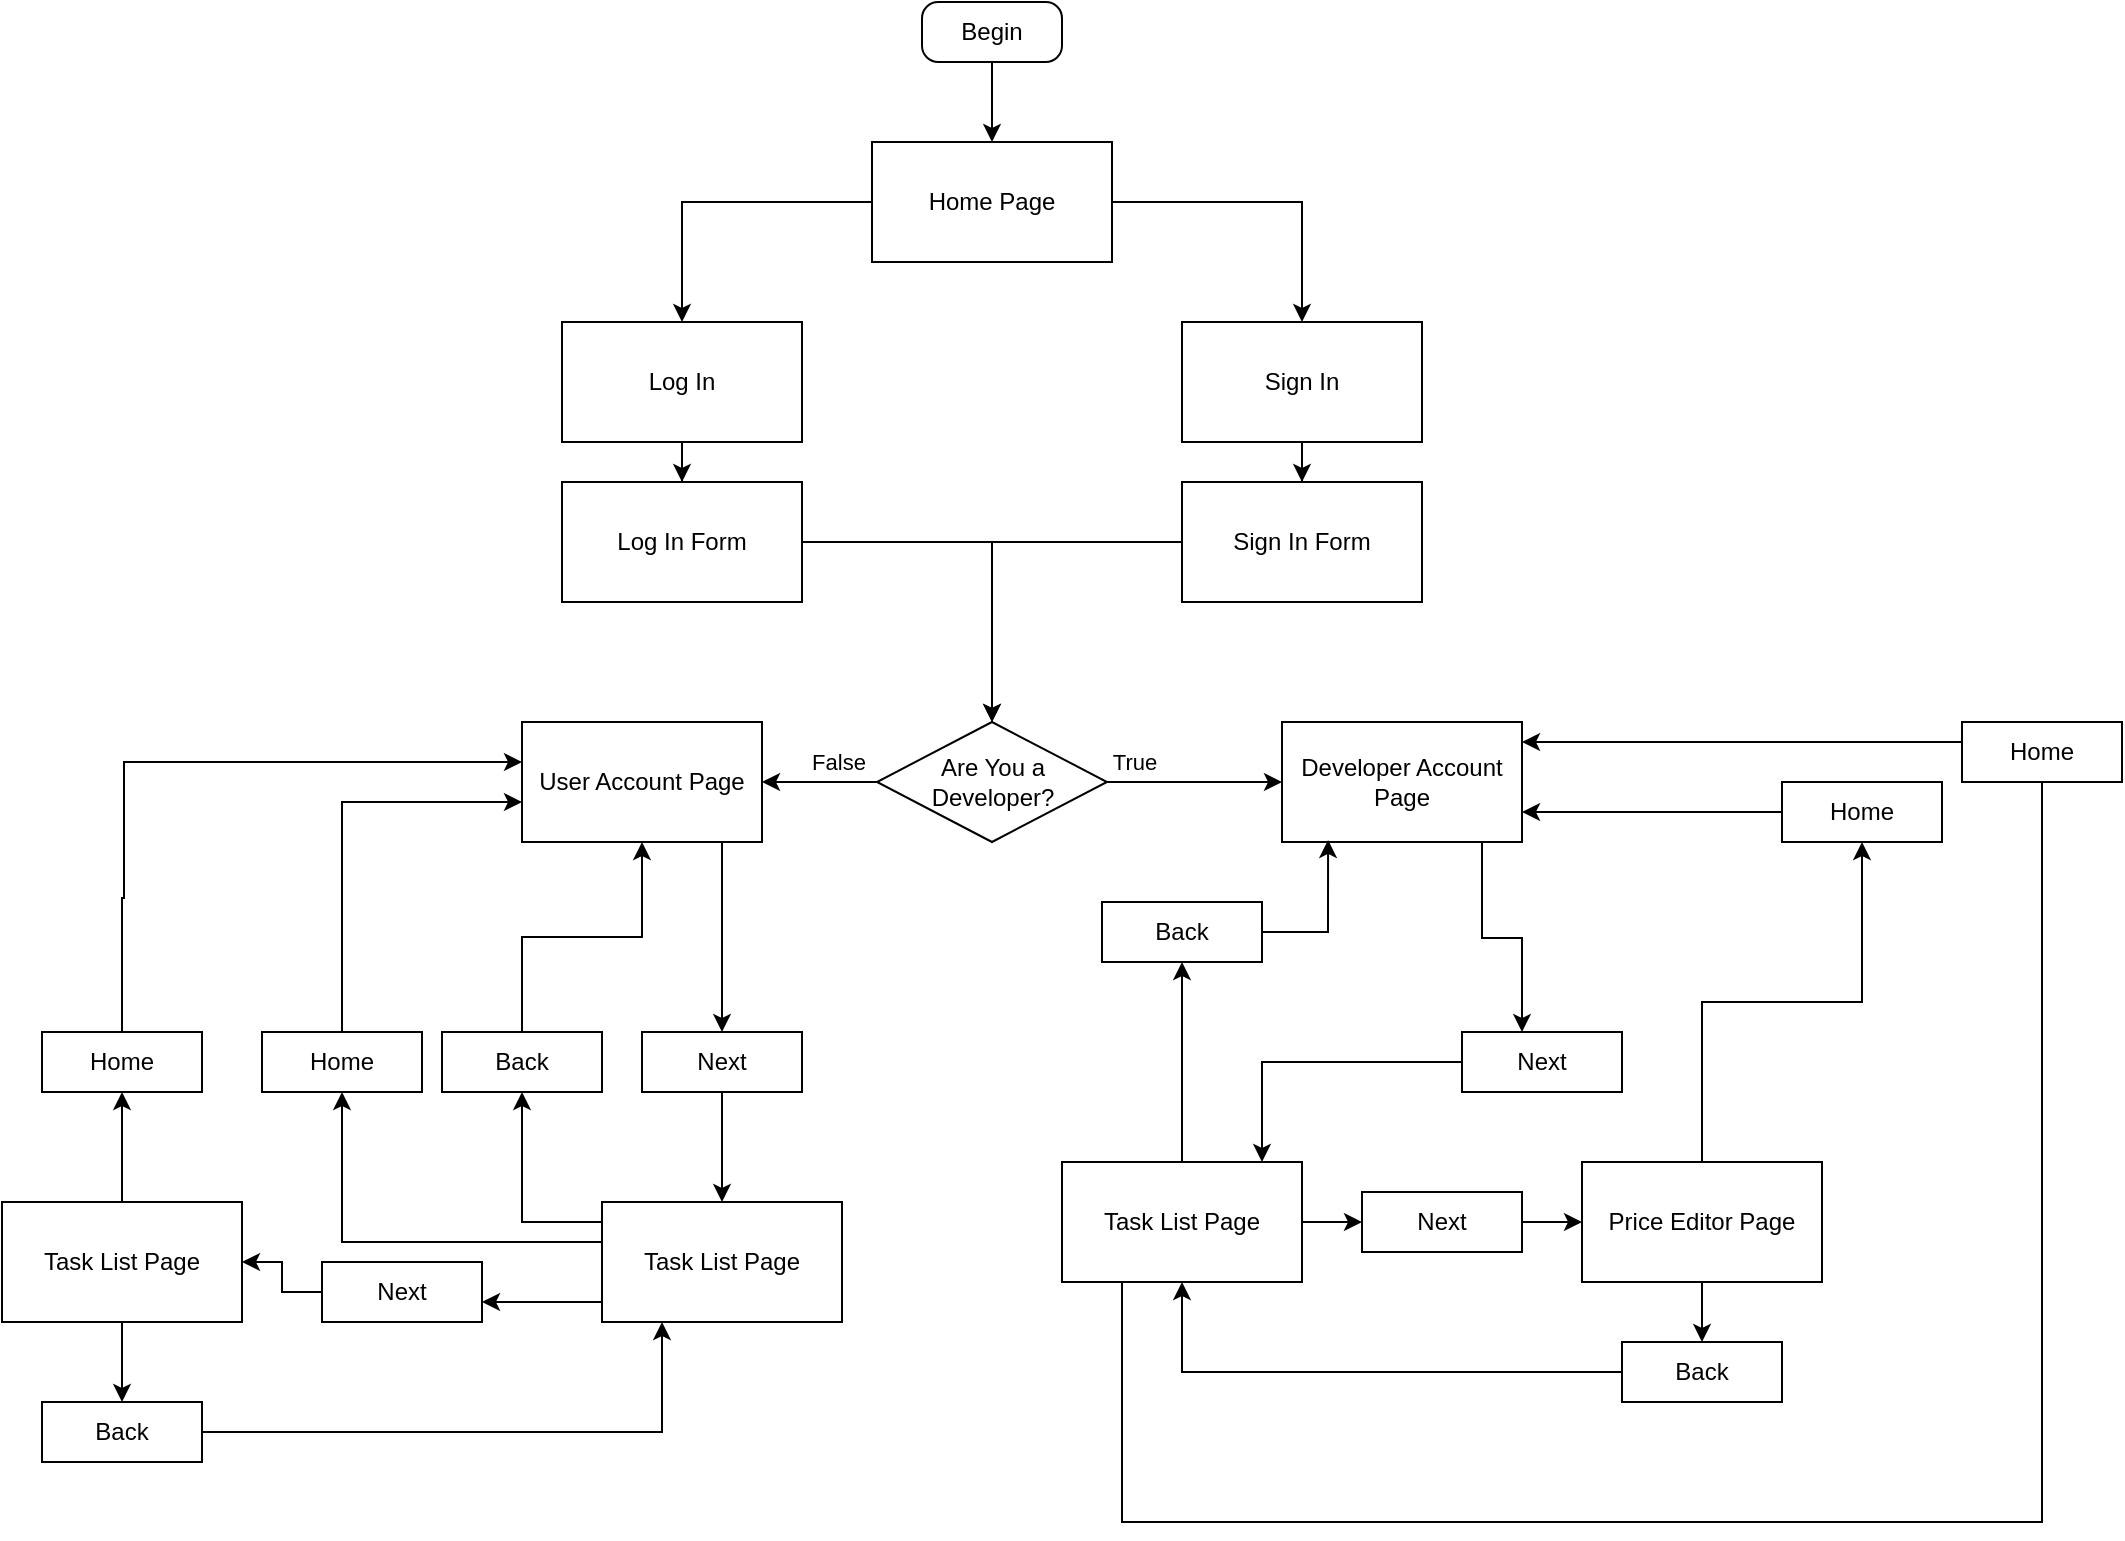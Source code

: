 <mxfile version="22.0.3" type="device">
  <diagram name="Page-1" id="9udOBQHGWkhTLUcLsEeG">
    <mxGraphModel dx="2420" dy="869" grid="1" gridSize="10" guides="1" tooltips="1" connect="1" arrows="1" fold="1" page="1" pageScale="1" pageWidth="827" pageHeight="1169" math="0" shadow="0">
      <root>
        <mxCell id="0" />
        <mxCell id="1" parent="0" />
        <mxCell id="lbY6XOo5T-FsNULS7bJM-42" style="edgeStyle=orthogonalEdgeStyle;rounded=0;orthogonalLoop=1;jettySize=auto;html=1;" parent="1" source="lbY6XOo5T-FsNULS7bJM-4" target="lbY6XOo5T-FsNULS7bJM-41" edge="1">
          <mxGeometry relative="1" as="geometry" />
        </mxCell>
        <mxCell id="lbY6XOo5T-FsNULS7bJM-4" value="Begin" style="rounded=1;whiteSpace=wrap;html=1;direction=west;arcSize=27;" parent="1" vertex="1">
          <mxGeometry x="340" y="40" width="70" height="30" as="geometry" />
        </mxCell>
        <mxCell id="lbY6XOo5T-FsNULS7bJM-24" style="edgeStyle=orthogonalEdgeStyle;rounded=0;orthogonalLoop=1;jettySize=auto;html=1;exitX=0.5;exitY=1;exitDx=0;exitDy=0;" parent="1" edge="1">
          <mxGeometry relative="1" as="geometry">
            <mxPoint x="375" y="280" as="sourcePoint" />
            <mxPoint x="375" y="280" as="targetPoint" />
          </mxGeometry>
        </mxCell>
        <mxCell id="lbY6XOo5T-FsNULS7bJM-53" value="" style="edgeStyle=orthogonalEdgeStyle;rounded=0;orthogonalLoop=1;jettySize=auto;html=1;" parent="1" source="lbY6XOo5T-FsNULS7bJM-28" target="lbY6XOo5T-FsNULS7bJM-52" edge="1">
          <mxGeometry relative="1" as="geometry" />
        </mxCell>
        <mxCell id="lbY6XOo5T-FsNULS7bJM-28" value="Sign In Form" style="whiteSpace=wrap;html=1;" parent="1" vertex="1">
          <mxGeometry x="470" y="280" width="120" height="60" as="geometry" />
        </mxCell>
        <mxCell id="lbY6XOo5T-FsNULS7bJM-46" style="edgeStyle=orthogonalEdgeStyle;rounded=0;orthogonalLoop=1;jettySize=auto;html=1;entryX=0.5;entryY=0;entryDx=0;entryDy=0;" parent="1" source="lbY6XOo5T-FsNULS7bJM-41" target="lbY6XOo5T-FsNULS7bJM-45" edge="1">
          <mxGeometry relative="1" as="geometry" />
        </mxCell>
        <mxCell id="lbY6XOo5T-FsNULS7bJM-47" style="edgeStyle=orthogonalEdgeStyle;rounded=0;orthogonalLoop=1;jettySize=auto;html=1;entryX=0.5;entryY=0;entryDx=0;entryDy=0;" parent="1" source="lbY6XOo5T-FsNULS7bJM-41" target="lbY6XOo5T-FsNULS7bJM-44" edge="1">
          <mxGeometry relative="1" as="geometry" />
        </mxCell>
        <mxCell id="lbY6XOo5T-FsNULS7bJM-41" value="Home Page" style="rounded=0;whiteSpace=wrap;html=1;" parent="1" vertex="1">
          <mxGeometry x="315" y="110" width="120" height="60" as="geometry" />
        </mxCell>
        <mxCell id="lbY6XOo5T-FsNULS7bJM-48" style="edgeStyle=orthogonalEdgeStyle;rounded=0;orthogonalLoop=1;jettySize=auto;html=1;entryX=0.5;entryY=0;entryDx=0;entryDy=0;" parent="1" source="lbY6XOo5T-FsNULS7bJM-44" target="lbY6XOo5T-FsNULS7bJM-28" edge="1">
          <mxGeometry relative="1" as="geometry" />
        </mxCell>
        <mxCell id="lbY6XOo5T-FsNULS7bJM-44" value="Sign In" style="rounded=0;whiteSpace=wrap;html=1;" parent="1" vertex="1">
          <mxGeometry x="470" y="200" width="120" height="60" as="geometry" />
        </mxCell>
        <mxCell id="lbY6XOo5T-FsNULS7bJM-51" value="" style="edgeStyle=orthogonalEdgeStyle;rounded=0;orthogonalLoop=1;jettySize=auto;html=1;" parent="1" source="lbY6XOo5T-FsNULS7bJM-45" target="lbY6XOo5T-FsNULS7bJM-50" edge="1">
          <mxGeometry relative="1" as="geometry" />
        </mxCell>
        <mxCell id="lbY6XOo5T-FsNULS7bJM-45" value="Log In" style="rounded=0;whiteSpace=wrap;html=1;" parent="1" vertex="1">
          <mxGeometry x="160" y="200" width="120" height="60" as="geometry" />
        </mxCell>
        <mxCell id="lbY6XOo5T-FsNULS7bJM-63" style="edgeStyle=orthogonalEdgeStyle;rounded=0;orthogonalLoop=1;jettySize=auto;html=1;entryX=0.5;entryY=0;entryDx=0;entryDy=0;" parent="1" source="lbY6XOo5T-FsNULS7bJM-50" target="lbY6XOo5T-FsNULS7bJM-52" edge="1">
          <mxGeometry relative="1" as="geometry" />
        </mxCell>
        <mxCell id="lbY6XOo5T-FsNULS7bJM-50" value="Log In Form" style="whiteSpace=wrap;html=1;rounded=0;" parent="1" vertex="1">
          <mxGeometry x="160" y="280" width="120" height="60" as="geometry" />
        </mxCell>
        <mxCell id="lbY6XOo5T-FsNULS7bJM-58" value="" style="edgeStyle=orthogonalEdgeStyle;rounded=0;orthogonalLoop=1;jettySize=auto;html=1;" parent="1" source="lbY6XOo5T-FsNULS7bJM-52" target="lbY6XOo5T-FsNULS7bJM-57" edge="1">
          <mxGeometry relative="1" as="geometry">
            <mxPoint x="542.5" y="430" as="sourcePoint" />
          </mxGeometry>
        </mxCell>
        <mxCell id="lbY6XOo5T-FsNULS7bJM-59" value="True&lt;br&gt;" style="edgeLabel;html=1;align=center;verticalAlign=middle;resizable=0;points=[];" parent="lbY6XOo5T-FsNULS7bJM-58" vertex="1" connectable="0">
          <mxGeometry x="-0.703" y="-5" relative="1" as="geometry">
            <mxPoint y="-15" as="offset" />
          </mxGeometry>
        </mxCell>
        <mxCell id="lbY6XOo5T-FsNULS7bJM-61" value="" style="edgeStyle=orthogonalEdgeStyle;rounded=0;orthogonalLoop=1;jettySize=auto;html=1;" parent="1" source="lbY6XOo5T-FsNULS7bJM-52" target="lbY6XOo5T-FsNULS7bJM-60" edge="1">
          <mxGeometry relative="1" as="geometry" />
        </mxCell>
        <mxCell id="lbY6XOo5T-FsNULS7bJM-62" value="False" style="edgeLabel;html=1;align=center;verticalAlign=middle;resizable=0;points=[];" parent="lbY6XOo5T-FsNULS7bJM-61" vertex="1" connectable="0">
          <mxGeometry x="-0.65" y="1" relative="1" as="geometry">
            <mxPoint x="-10" y="-11" as="offset" />
          </mxGeometry>
        </mxCell>
        <mxCell id="lbY6XOo5T-FsNULS7bJM-52" value="Are You a Developer?" style="rhombus;whiteSpace=wrap;html=1;" parent="1" vertex="1">
          <mxGeometry x="317.5" y="400" width="115" height="60" as="geometry" />
        </mxCell>
        <mxCell id="lbY6XOo5T-FsNULS7bJM-65" value="" style="edgeStyle=orthogonalEdgeStyle;rounded=0;orthogonalLoop=1;jettySize=auto;html=1;" parent="1" source="lbY6XOo5T-FsNULS7bJM-57" target="lbY6XOo5T-FsNULS7bJM-64" edge="1">
          <mxGeometry relative="1" as="geometry">
            <Array as="points">
              <mxPoint x="620" y="508" />
              <mxPoint x="640" y="508" />
            </Array>
          </mxGeometry>
        </mxCell>
        <mxCell id="lbY6XOo5T-FsNULS7bJM-57" value="Developer Account Page" style="whiteSpace=wrap;html=1;" parent="1" vertex="1">
          <mxGeometry x="520" y="400" width="120" height="60" as="geometry" />
        </mxCell>
        <mxCell id="-x3NqNRwH3cahSPGtvpi-34" style="edgeStyle=orthogonalEdgeStyle;rounded=0;orthogonalLoop=1;jettySize=auto;html=1;" edge="1" parent="1" source="lbY6XOo5T-FsNULS7bJM-60" target="-x3NqNRwH3cahSPGtvpi-33">
          <mxGeometry relative="1" as="geometry">
            <Array as="points">
              <mxPoint x="240" y="540" />
              <mxPoint x="240" y="540" />
            </Array>
          </mxGeometry>
        </mxCell>
        <mxCell id="lbY6XOo5T-FsNULS7bJM-60" value="User Account Page" style="whiteSpace=wrap;html=1;" parent="1" vertex="1">
          <mxGeometry x="140" y="400" width="120" height="60" as="geometry" />
        </mxCell>
        <mxCell id="lbY6XOo5T-FsNULS7bJM-71" style="edgeStyle=orthogonalEdgeStyle;rounded=0;orthogonalLoop=1;jettySize=auto;html=1;" parent="1" source="lbY6XOo5T-FsNULS7bJM-64" target="lbY6XOo5T-FsNULS7bJM-66" edge="1">
          <mxGeometry relative="1" as="geometry">
            <Array as="points">
              <mxPoint x="510" y="570" />
            </Array>
          </mxGeometry>
        </mxCell>
        <mxCell id="lbY6XOo5T-FsNULS7bJM-64" value="Next&lt;br&gt;" style="whiteSpace=wrap;html=1;" parent="1" vertex="1">
          <mxGeometry x="610" y="555" width="80" height="30" as="geometry" />
        </mxCell>
        <mxCell id="lbY6XOo5T-FsNULS7bJM-76" style="edgeStyle=orthogonalEdgeStyle;rounded=0;orthogonalLoop=1;jettySize=auto;html=1;" parent="1" source="lbY6XOo5T-FsNULS7bJM-66" target="lbY6XOo5T-FsNULS7bJM-75" edge="1">
          <mxGeometry relative="1" as="geometry" />
        </mxCell>
        <mxCell id="lbY6XOo5T-FsNULS7bJM-86" style="edgeStyle=orthogonalEdgeStyle;rounded=0;orthogonalLoop=1;jettySize=auto;html=1;" parent="1" source="lbY6XOo5T-FsNULS7bJM-66" target="lbY6XOo5T-FsNULS7bJM-85" edge="1">
          <mxGeometry relative="1" as="geometry">
            <Array as="points">
              <mxPoint x="470" y="670" />
              <mxPoint x="470" y="670" />
            </Array>
          </mxGeometry>
        </mxCell>
        <mxCell id="-x3NqNRwH3cahSPGtvpi-6" style="edgeStyle=orthogonalEdgeStyle;rounded=0;orthogonalLoop=1;jettySize=auto;html=1;entryX=0.5;entryY=0;entryDx=0;entryDy=0;" edge="1" parent="1" source="lbY6XOo5T-FsNULS7bJM-66" target="-x3NqNRwH3cahSPGtvpi-3">
          <mxGeometry relative="1" as="geometry">
            <Array as="points">
              <mxPoint x="440" y="800" />
              <mxPoint x="900" y="800" />
            </Array>
          </mxGeometry>
        </mxCell>
        <mxCell id="lbY6XOo5T-FsNULS7bJM-66" value="Task List Page" style="rounded=0;whiteSpace=wrap;html=1;" parent="1" vertex="1">
          <mxGeometry x="410" y="620" width="120" height="60" as="geometry" />
        </mxCell>
        <mxCell id="lbY6XOo5T-FsNULS7bJM-82" style="edgeStyle=orthogonalEdgeStyle;rounded=0;orthogonalLoop=1;jettySize=auto;html=1;" parent="1" source="lbY6XOo5T-FsNULS7bJM-67" target="lbY6XOo5T-FsNULS7bJM-81" edge="1">
          <mxGeometry relative="1" as="geometry" />
        </mxCell>
        <mxCell id="-x3NqNRwH3cahSPGtvpi-12" style="edgeStyle=orthogonalEdgeStyle;rounded=0;orthogonalLoop=1;jettySize=auto;html=1;" edge="1" parent="1" source="lbY6XOo5T-FsNULS7bJM-67" target="-x3NqNRwH3cahSPGtvpi-9">
          <mxGeometry relative="1" as="geometry" />
        </mxCell>
        <mxCell id="lbY6XOo5T-FsNULS7bJM-67" value="Price Editor Page" style="rounded=0;whiteSpace=wrap;html=1;" parent="1" vertex="1">
          <mxGeometry x="670" y="620" width="120" height="60" as="geometry" />
        </mxCell>
        <mxCell id="lbY6XOo5T-FsNULS7bJM-77" style="edgeStyle=orthogonalEdgeStyle;rounded=0;orthogonalLoop=1;jettySize=auto;html=1;" parent="1" source="lbY6XOo5T-FsNULS7bJM-75" target="lbY6XOo5T-FsNULS7bJM-67" edge="1">
          <mxGeometry relative="1" as="geometry" />
        </mxCell>
        <mxCell id="lbY6XOo5T-FsNULS7bJM-75" value="Next&lt;br&gt;" style="whiteSpace=wrap;html=1;" parent="1" vertex="1">
          <mxGeometry x="560" y="635" width="80" height="30" as="geometry" />
        </mxCell>
        <mxCell id="lbY6XOo5T-FsNULS7bJM-83" style="edgeStyle=orthogonalEdgeStyle;rounded=0;orthogonalLoop=1;jettySize=auto;html=1;" parent="1" source="lbY6XOo5T-FsNULS7bJM-81" target="lbY6XOo5T-FsNULS7bJM-66" edge="1">
          <mxGeometry relative="1" as="geometry" />
        </mxCell>
        <mxCell id="lbY6XOo5T-FsNULS7bJM-81" value="Back" style="whiteSpace=wrap;html=1;" parent="1" vertex="1">
          <mxGeometry x="690" y="710" width="80" height="30" as="geometry" />
        </mxCell>
        <mxCell id="lbY6XOo5T-FsNULS7bJM-85" value="Back" style="whiteSpace=wrap;html=1;" parent="1" vertex="1">
          <mxGeometry x="430" y="490" width="80" height="30" as="geometry" />
        </mxCell>
        <mxCell id="lbY6XOo5T-FsNULS7bJM-87" style="edgeStyle=orthogonalEdgeStyle;rounded=0;orthogonalLoop=1;jettySize=auto;html=1;entryX=0.192;entryY=0.983;entryDx=0;entryDy=0;entryPerimeter=0;" parent="1" source="lbY6XOo5T-FsNULS7bJM-85" target="lbY6XOo5T-FsNULS7bJM-57" edge="1">
          <mxGeometry relative="1" as="geometry" />
        </mxCell>
        <mxCell id="-x3NqNRwH3cahSPGtvpi-8" style="edgeStyle=orthogonalEdgeStyle;rounded=0;orthogonalLoop=1;jettySize=auto;html=1;" edge="1" parent="1" source="-x3NqNRwH3cahSPGtvpi-3" target="lbY6XOo5T-FsNULS7bJM-57">
          <mxGeometry relative="1" as="geometry">
            <Array as="points">
              <mxPoint x="720" y="410" />
              <mxPoint x="720" y="410" />
            </Array>
          </mxGeometry>
        </mxCell>
        <mxCell id="-x3NqNRwH3cahSPGtvpi-3" value="Home" style="whiteSpace=wrap;html=1;" vertex="1" parent="1">
          <mxGeometry x="860" y="400" width="80" height="30" as="geometry" />
        </mxCell>
        <mxCell id="-x3NqNRwH3cahSPGtvpi-11" style="edgeStyle=orthogonalEdgeStyle;rounded=0;orthogonalLoop=1;jettySize=auto;html=1;" edge="1" parent="1" source="-x3NqNRwH3cahSPGtvpi-9" target="lbY6XOo5T-FsNULS7bJM-57">
          <mxGeometry relative="1" as="geometry">
            <Array as="points">
              <mxPoint x="670" y="445" />
              <mxPoint x="670" y="445" />
            </Array>
          </mxGeometry>
        </mxCell>
        <mxCell id="-x3NqNRwH3cahSPGtvpi-9" value="Home" style="whiteSpace=wrap;html=1;" vertex="1" parent="1">
          <mxGeometry x="770" y="430" width="80" height="30" as="geometry" />
        </mxCell>
        <mxCell id="-x3NqNRwH3cahSPGtvpi-36" style="edgeStyle=orthogonalEdgeStyle;rounded=0;orthogonalLoop=1;jettySize=auto;html=1;" edge="1" parent="1" source="-x3NqNRwH3cahSPGtvpi-33" target="-x3NqNRwH3cahSPGtvpi-35">
          <mxGeometry relative="1" as="geometry" />
        </mxCell>
        <mxCell id="-x3NqNRwH3cahSPGtvpi-33" value="Next&lt;br&gt;" style="whiteSpace=wrap;html=1;" vertex="1" parent="1">
          <mxGeometry x="200" y="555" width="80" height="30" as="geometry" />
        </mxCell>
        <mxCell id="-x3NqNRwH3cahSPGtvpi-38" style="edgeStyle=orthogonalEdgeStyle;rounded=0;orthogonalLoop=1;jettySize=auto;html=1;entryX=0.5;entryY=1;entryDx=0;entryDy=0;" edge="1" parent="1" target="-x3NqNRwH3cahSPGtvpi-37">
          <mxGeometry relative="1" as="geometry">
            <mxPoint x="180" y="679" as="sourcePoint" />
            <mxPoint x="80" y="624" as="targetPoint" />
            <Array as="points">
              <mxPoint x="180" y="650" />
              <mxPoint x="140" y="650" />
            </Array>
          </mxGeometry>
        </mxCell>
        <mxCell id="-x3NqNRwH3cahSPGtvpi-41" style="edgeStyle=orthogonalEdgeStyle;rounded=0;orthogonalLoop=1;jettySize=auto;html=1;" edge="1" parent="1" source="-x3NqNRwH3cahSPGtvpi-35" target="-x3NqNRwH3cahSPGtvpi-42">
          <mxGeometry relative="1" as="geometry">
            <mxPoint x="120" y="670" as="targetPoint" />
            <Array as="points">
              <mxPoint x="140" y="690" />
              <mxPoint x="140" y="690" />
            </Array>
          </mxGeometry>
        </mxCell>
        <mxCell id="-x3NqNRwH3cahSPGtvpi-49" style="edgeStyle=orthogonalEdgeStyle;rounded=0;orthogonalLoop=1;jettySize=auto;html=1;" edge="1" parent="1" source="-x3NqNRwH3cahSPGtvpi-35" target="-x3NqNRwH3cahSPGtvpi-48">
          <mxGeometry relative="1" as="geometry">
            <Array as="points">
              <mxPoint x="50" y="660" />
            </Array>
          </mxGeometry>
        </mxCell>
        <mxCell id="-x3NqNRwH3cahSPGtvpi-35" value="Task List Page" style="rounded=0;whiteSpace=wrap;html=1;" vertex="1" parent="1">
          <mxGeometry x="180" y="640" width="120" height="60" as="geometry" />
        </mxCell>
        <mxCell id="-x3NqNRwH3cahSPGtvpi-39" style="edgeStyle=orthogonalEdgeStyle;rounded=0;orthogonalLoop=1;jettySize=auto;html=1;" edge="1" parent="1" source="-x3NqNRwH3cahSPGtvpi-37" target="lbY6XOo5T-FsNULS7bJM-60">
          <mxGeometry relative="1" as="geometry" />
        </mxCell>
        <mxCell id="-x3NqNRwH3cahSPGtvpi-37" value="Back" style="whiteSpace=wrap;html=1;" vertex="1" parent="1">
          <mxGeometry x="100" y="555" width="80" height="30" as="geometry" />
        </mxCell>
        <mxCell id="-x3NqNRwH3cahSPGtvpi-45" style="edgeStyle=orthogonalEdgeStyle;rounded=0;orthogonalLoop=1;jettySize=auto;html=1;" edge="1" parent="1" source="-x3NqNRwH3cahSPGtvpi-40" target="-x3NqNRwH3cahSPGtvpi-44">
          <mxGeometry relative="1" as="geometry" />
        </mxCell>
        <mxCell id="-x3NqNRwH3cahSPGtvpi-53" style="edgeStyle=orthogonalEdgeStyle;rounded=0;orthogonalLoop=1;jettySize=auto;html=1;" edge="1" parent="1" source="-x3NqNRwH3cahSPGtvpi-40" target="-x3NqNRwH3cahSPGtvpi-52">
          <mxGeometry relative="1" as="geometry" />
        </mxCell>
        <mxCell id="-x3NqNRwH3cahSPGtvpi-40" value="Task List Page" style="rounded=0;whiteSpace=wrap;html=1;" vertex="1" parent="1">
          <mxGeometry x="-120" y="640" width="120" height="60" as="geometry" />
        </mxCell>
        <mxCell id="-x3NqNRwH3cahSPGtvpi-43" style="edgeStyle=orthogonalEdgeStyle;rounded=0;orthogonalLoop=1;jettySize=auto;html=1;" edge="1" parent="1" source="-x3NqNRwH3cahSPGtvpi-42" target="-x3NqNRwH3cahSPGtvpi-40">
          <mxGeometry relative="1" as="geometry" />
        </mxCell>
        <mxCell id="-x3NqNRwH3cahSPGtvpi-42" value="Next&lt;br&gt;" style="whiteSpace=wrap;html=1;" vertex="1" parent="1">
          <mxGeometry x="40" y="670" width="80" height="30" as="geometry" />
        </mxCell>
        <mxCell id="-x3NqNRwH3cahSPGtvpi-46" style="edgeStyle=orthogonalEdgeStyle;rounded=0;orthogonalLoop=1;jettySize=auto;html=1;" edge="1" parent="1" source="-x3NqNRwH3cahSPGtvpi-44" target="-x3NqNRwH3cahSPGtvpi-35">
          <mxGeometry relative="1" as="geometry">
            <Array as="points">
              <mxPoint x="210" y="755" />
            </Array>
          </mxGeometry>
        </mxCell>
        <mxCell id="-x3NqNRwH3cahSPGtvpi-44" value="Back" style="whiteSpace=wrap;html=1;" vertex="1" parent="1">
          <mxGeometry x="-100" y="740" width="80" height="30" as="geometry" />
        </mxCell>
        <mxCell id="-x3NqNRwH3cahSPGtvpi-51" style="edgeStyle=orthogonalEdgeStyle;rounded=0;orthogonalLoop=1;jettySize=auto;html=1;" edge="1" parent="1" source="-x3NqNRwH3cahSPGtvpi-48" target="lbY6XOo5T-FsNULS7bJM-60">
          <mxGeometry relative="1" as="geometry">
            <mxPoint x="80" y="420" as="targetPoint" />
            <Array as="points">
              <mxPoint x="50" y="440" />
            </Array>
          </mxGeometry>
        </mxCell>
        <mxCell id="-x3NqNRwH3cahSPGtvpi-48" value="Home" style="whiteSpace=wrap;html=1;" vertex="1" parent="1">
          <mxGeometry x="10" y="555" width="80" height="30" as="geometry" />
        </mxCell>
        <mxCell id="-x3NqNRwH3cahSPGtvpi-54" style="edgeStyle=orthogonalEdgeStyle;rounded=0;orthogonalLoop=1;jettySize=auto;html=1;" edge="1" parent="1" source="-x3NqNRwH3cahSPGtvpi-52" target="lbY6XOo5T-FsNULS7bJM-60">
          <mxGeometry relative="1" as="geometry">
            <mxPoint x="-60" y="420" as="targetPoint" />
            <Array as="points">
              <mxPoint x="-60" y="488" />
              <mxPoint x="-59" y="488" />
              <mxPoint x="-59" y="420" />
            </Array>
          </mxGeometry>
        </mxCell>
        <mxCell id="-x3NqNRwH3cahSPGtvpi-52" value="Home" style="whiteSpace=wrap;html=1;" vertex="1" parent="1">
          <mxGeometry x="-100" y="555" width="80" height="30" as="geometry" />
        </mxCell>
      </root>
    </mxGraphModel>
  </diagram>
</mxfile>
